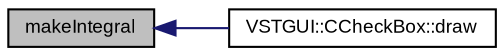 digraph "makeIntegral"
{
  bgcolor="transparent";
  edge [fontname="Arial",fontsize="9",labelfontname="Arial",labelfontsize="9"];
  node [fontname="Arial",fontsize="9",shape=record];
  rankdir="LR";
  Node1 [label="makeIntegral",height=0.2,width=0.4,color="black", fillcolor="grey75", style="filled" fontcolor="black"];
  Node1 -> Node2 [dir="back",color="midnightblue",fontsize="9",style="solid",fontname="Arial"];
  Node2 [label="VSTGUI::CCheckBox::draw",height=0.2,width=0.4,color="black",URL="$class_v_s_t_g_u_i_1_1_c_check_box.html#ae25271b6e9cac9c3e21437c10ec491d8",tooltip="called if the view should draw itself "];
}
